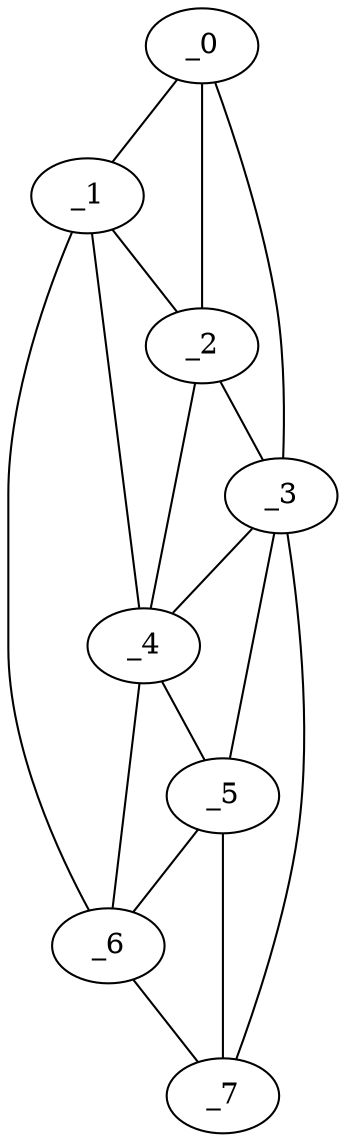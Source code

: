 graph "obj44__255.gxl" {
	_0	 [x=5,
		y=15];
	_1	 [x=11,
		y=54];
	_0 -- _1	 [valence=1];
	_2	 [x=18,
		y=17];
	_0 -- _2	 [valence=2];
	_3	 [x=29,
		y=13];
	_0 -- _3	 [valence=1];
	_1 -- _2	 [valence=2];
	_4	 [x=29,
		y=43];
	_1 -- _4	 [valence=2];
	_6	 [x=88,
		y=103];
	_1 -- _6	 [valence=1];
	_2 -- _3	 [valence=1];
	_2 -- _4	 [valence=1];
	_3 -- _4	 [valence=2];
	_5	 [x=53,
		y=40];
	_3 -- _5	 [valence=1];
	_7	 [x=124,
		y=99];
	_3 -- _7	 [valence=1];
	_4 -- _5	 [valence=2];
	_4 -- _6	 [valence=2];
	_5 -- _6	 [valence=1];
	_5 -- _7	 [valence=2];
	_6 -- _7	 [valence=1];
}
